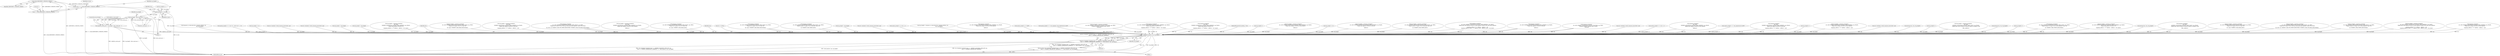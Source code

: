 digraph "0_libmodbus_5ccdf5ef79d742640355d1132fa9e2abc7fbaefc@API" {
"1000991" [label="(Call,strlen(LIBMODBUS_VERSION_STRING))"];
"1000987" [label="(Call,str_len = 3 + strlen(LIBMODBUS_VERSION_STRING))"];
"1000993" [label="(Call,rsp_length += str_len)"];
"1001000" [label="(Call,rsp_length - byte_count_pos - 1)"];
"1000996" [label="(Call,rsp[byte_count_pos] = rsp_length - byte_count_pos - 1)"];
"1001406" [label="(Call,send_msg(ctx, rsp, rsp_length))"];
"1001393" [label="(Call,(ctx->backend->backend_type == _MODBUS_BACKEND_TYPE_RTU &&\n            slave == MODBUS_BROADCAST_ADDRESS) ? 0 : send_msg(ctx, rsp, rsp_length))"];
"1001392" [label="(Return,return (ctx->backend->backend_type == _MODBUS_BACKEND_TYPE_RTU &&\n            slave == MODBUS_BROADCAST_ADDRESS) ? 0 : send_msg(ctx, rsp, rsp_length);)"];
"1000989" [label="(Call,3 + strlen(LIBMODBUS_VERSION_STRING))"];
"1001005" [label="(ControlStructure,break;)"];
"1001112" [label="(Call,memcpy(rsp, req, req_length))"];
"1000604" [label="(Call,response_exception(\n                    ctx, &sft,\n                    MODBUS_EXCEPTION_ILLEGAL_DATA_VALUE, rsp, FALSE,\n                    \"Illegal data value 0x%0X in write_bit request at address %0X\n\",\n                    data, address))"];
"1000992" [label="(Identifier,LIBMODBUS_VERSION_STRING)"];
"1000275" [label="(Call,rsp_length = response_exception(\n                ctx, &sft, MODBUS_EXCEPTION_ILLEGAL_DATA_VALUE, rsp, TRUE,\n                \"Illegal nb of values %d in %s (max %d)\n\",\n                nb, name, MODBUS_MAX_READ_BITS))"];
"1001217" [label="(Call,rsp_length = response_exception(\n                ctx, &sft, MODBUS_EXCEPTION_ILLEGAL_DATA_VALUE, rsp, TRUE,\n                \"Illegal nb of values (W%d, R%d) in write_and_read_registers (max W%d, R%d)\n\",\n                nb_write, nb, MODBUS_MAX_WR_WRITE_REGISTERS, MODBUS_MAX_WR_READ_REGISTERS))"];
"1000854" [label="(Call,rsp_length = response_exception(\n                 ctx, &sft, MODBUS_EXCEPTION_ILLEGAL_DATA_VALUE, rsp, TRUE,\n                 \"Illegal number of values %d in write_registers (max %d)\n\",\n                nb, MODBUS_MAX_WRITE_REGISTERS))"];
"1001257" [label="(Call,rsp_length = response_exception(\n                ctx, &sft, MODBUS_EXCEPTION_ILLEGAL_DATA_ADDRESS, rsp, FALSE,\n                \"Illegal data read address 0x%0X or write address 0x%0X write_and_read_registers\n\",\n                mapping_address < 0 ? address : address + nb,\n                mapping_address_write < 0 ? address_write : address_write + nb_write))"];
"1001410" [label="(MethodReturn,int)"];
"1000994" [label="(Identifier,rsp_length)"];
"1000882" [label="(Call,response_exception(\n                ctx, &sft, MODBUS_EXCEPTION_ILLEGAL_DATA_ADDRESS, rsp, FALSE,\n                \"Illegal data address 0x%0X in write_registers\n\",\n                mapping_address < 0 ? address : address + nb))"];
"1000344" [label="(Call,response_io_status(tab_bits, mapping_address, nb,\n                                            rsp, rsp_length))"];
"1000327" [label="(Call,rsp[rsp_length++] = (nb / 8) + ((nb % 8) ? 1 : 0))"];
"1000801" [label="(Call,rsp_length += 4)"];
"1000789" [label="(Call,ctx->backend->build_response_basis(&sft, rsp))"];
"1000479" [label="(Call,ctx->backend->build_response_basis(&sft, rsp))"];
"1001405" [label="(Literal,0)"];
"1001116" [label="(Call,rsp_length = req_length)"];
"1000676" [label="(Call,rsp_length = req_length)"];
"1000300" [label="(Call,rsp_length = response_exception(\n                ctx, &sft,\n                MODBUS_EXCEPTION_ILLEGAL_DATA_ADDRESS, rsp, FALSE,\n                \"Illegal data address 0x%0X in %s\n\",\n                mapping_address < 0 ? address : address + nb, name))"];
"1001409" [label="(Identifier,rsp_length)"];
"1001407" [label="(Identifier,ctx)"];
"1000991" [label="(Call,strlen(LIBMODBUS_VERSION_STRING))"];
"1000430" [label="(Call,rsp_length = response_exception(\n                ctx, &sft, MODBUS_EXCEPTION_ILLEGAL_DATA_VALUE, rsp, TRUE,\n                \"Illegal nb of values %d in %s (max %d)\n\",\n                nb, name, MODBUS_MAX_READ_REGISTERS))"];
"1000755" [label="(Call,rsp_length = response_exception(\n                ctx, &sft,\n                MODBUS_EXCEPTION_ILLEGAL_DATA_ADDRESS, rsp, FALSE,\n                \"Illegal data address 0x%0X in write_bits\n\",\n                mapping_address < 0 ? address : address + nb))"];
"1001219" [label="(Call,response_exception(\n                ctx, &sft, MODBUS_EXCEPTION_ILLEGAL_DATA_VALUE, rsp, TRUE,\n                \"Illegal nb of values (W%d, R%d) in write_and_read_registers (max W%d, R%d)\n\",\n                nb_write, nb, MODBUS_MAX_WR_WRITE_REGISTERS, MODBUS_MAX_WR_READ_REGISTERS))"];
"1000636" [label="(Call,rsp_length = response_exception(\n                ctx, &sft,\n                MODBUS_EXCEPTION_ILLEGAL_DATA_ADDRESS, rsp, FALSE,\n                \"Illegal data address 0x%0X in write_register\n\",\n                address))"];
"1000277" [label="(Call,response_exception(\n                ctx, &sft, MODBUS_EXCEPTION_ILLEGAL_DATA_VALUE, rsp, TRUE,\n                \"Illegal nb of values %d in %s (max %d)\n\",\n                nb, name, MODBUS_MAX_READ_BITS))"];
"1001408" [label="(Identifier,rsp)"];
"1001000" [label="(Call,rsp_length - byte_count_pos - 1)"];
"1000988" [label="(Identifier,str_len)"];
"1000131" [label="(Call,ctx == NULL)"];
"1000432" [label="(Call,response_exception(\n                ctx, &sft, MODBUS_EXCEPTION_ILLEGAL_DATA_VALUE, rsp, TRUE,\n                \"Illegal nb of values %d in %s (max %d)\n\",\n                nb, name, MODBUS_MAX_READ_REGISTERS))"];
"1000731" [label="(Call,response_exception(\n                ctx, &sft, MODBUS_EXCEPTION_ILLEGAL_DATA_VALUE, rsp, TRUE,\n                \"Illegal number of values %d in write_bits (max %d)\n\",\n                nb, MODBUS_MAX_WRITE_BITS))"];
"1000597" [label="(Call,rsp_length = req_length)"];
"1001289" [label="(Call,ctx->backend->build_response_basis(&sft, rsp))"];
"1000989" [label="(Call,3 + strlen(LIBMODBUS_VERSION_STRING))"];
"1000483" [label="(Call,rsp[rsp_length++] = nb << 1)"];
"1000342" [label="(Call,rsp_length = response_io_status(tab_bits, mapping_address, nb,\n                                            rsp, rsp_length))"];
"1001045" [label="(Call,response_exception(\n                ctx, &sft, MODBUS_EXCEPTION_ILLEGAL_DATA_ADDRESS, rsp, FALSE,\n                \"Illegal data address 0x%0X in write_register\n\",\n                address))"];
"1000119" [label="(Block,)"];
"1000981" [label="(Call,rsp[rsp_length++] = 0xFF)"];
"1001366" [label="(Call,rsp[rsp_length++] = mb_mapping->tab_registers[i] & 0xFF)"];
"1001380" [label="(Call,rsp_length = response_exception(\n            ctx, &sft, MODBUS_EXCEPTION_ILLEGAL_FUNCTION, rsp, TRUE,\n            \"Unknown Modbus function code: 0x%0X\n\", function))"];
"1000457" [label="(Call,response_exception(\n                ctx, &sft, MODBUS_EXCEPTION_ILLEGAL_DATA_ADDRESS, rsp, FALSE,\n                \"Illegal data address 0x%0X in %s\n\",\n                mapping_address < 0 ? address : address + nb, name))"];
"1000302" [label="(Call,response_exception(\n                ctx, &sft,\n                MODBUS_EXCEPTION_ILLEGAL_DATA_ADDRESS, rsp, FALSE,\n                \"Illegal data address 0x%0X in %s\n\",\n                mapping_address < 0 ? address : address + nb, name))"];
"1000115" [label="(MethodParameterIn,modbus_t *ctx)"];
"1001001" [label="(Identifier,rsp_length)"];
"1001296" [label="(Call,rsp_length++)"];
"1001043" [label="(Call,rsp_length = response_exception(\n                ctx, &sft, MODBUS_EXCEPTION_ILLEGAL_DATA_ADDRESS, rsp, FALSE,\n                \"Illegal data address 0x%0X in write_register\n\",\n                address))"];
"1000957" [label="(Call,rsp_length += 4)"];
"1000545" [label="(Call,rsp_length = response_exception(\n                ctx, &sft, MODBUS_EXCEPTION_ILLEGAL_DATA_ADDRESS, rsp, FALSE,\n                \"Illegal data address 0x%0X in write_bit\n\",\n                address))"];
"1000729" [label="(Call,rsp_length = response_exception(\n                ctx, &sft, MODBUS_EXCEPTION_ILLEGAL_DATA_VALUE, rsp, TRUE,\n                \"Illegal number of values %d in write_bits (max %d)\n\",\n                nb, MODBUS_MAX_WRITE_BITS))"];
"1001259" [label="(Call,response_exception(\n                ctx, &sft, MODBUS_EXCEPTION_ILLEGAL_DATA_ADDRESS, rsp, FALSE,\n                \"Illegal data read address 0x%0X or write address 0x%0X write_and_read_registers\n\",\n                mapping_address < 0 ? address : address + nb,\n                mapping_address_write < 0 ? address_write : address_write + nb_write))"];
"1000547" [label="(Call,response_exception(\n                ctx, &sft, MODBUS_EXCEPTION_ILLEGAL_DATA_ADDRESS, rsp, FALSE,\n                \"Illegal data address 0x%0X in write_bit\n\",\n                address))"];
"1001382" [label="(Call,response_exception(\n            ctx, &sft, MODBUS_EXCEPTION_ILLEGAL_FUNCTION, rsp, TRUE,\n            \"Unknown Modbus function code: 0x%0X\n\", function))"];
"1000945" [label="(Call,ctx->backend->build_response_basis(&sft, rsp))"];
"1000987" [label="(Call,str_len = 3 + strlen(LIBMODBUS_VERSION_STRING))"];
"1001293" [label="(Call,rsp[rsp_length++] = nb << 1)"];
"1001393" [label="(Call,(ctx->backend->backend_type == _MODBUS_BACKEND_TYPE_RTU &&\n            slave == MODBUS_BROADCAST_ADDRESS) ? 0 : send_msg(ctx, rsp, rsp_length))"];
"1001002" [label="(Call,byte_count_pos - 1)"];
"1000638" [label="(Call,response_exception(\n                ctx, &sft,\n                MODBUS_EXCEPTION_ILLEGAL_DATA_ADDRESS, rsp, FALSE,\n                \"Illegal data address 0x%0X in write_register\n\",\n                address))"];
"1000995" [label="(Identifier,str_len)"];
"1000513" [label="(Call,rsp[rsp_length++] = tab_registers[i] & 0xFF)"];
"1001392" [label="(Return,return (ctx->backend->backend_type == _MODBUS_BACKEND_TYPE_RTU &&\n            slave == MODBUS_BROADCAST_ADDRESS) ? 0 : send_msg(ctx, rsp, rsp_length);)"];
"1000757" [label="(Call,response_exception(\n                ctx, &sft,\n                MODBUS_EXCEPTION_ILLEGAL_DATA_ADDRESS, rsp, FALSE,\n                \"Illegal data address 0x%0X in write_bits\n\",\n                mapping_address < 0 ? address : address + nb))"];
"1000486" [label="(Call,rsp_length++)"];
"1001394" [label="(Call,ctx->backend->backend_type == _MODBUS_BACKEND_TYPE_RTU &&\n            slave == MODBUS_BROADCAST_ADDRESS)"];
"1000984" [label="(Call,rsp_length++)"];
"1000880" [label="(Call,rsp_length = response_exception(\n                ctx, &sft, MODBUS_EXCEPTION_ILLEGAL_DATA_ADDRESS, rsp, FALSE,\n                \"Illegal data address 0x%0X in write_registers\n\",\n                mapping_address < 0 ? address : address + nb))"];
"1000967" [label="(Call,ctx->backend->build_response_basis(&sft, rsp))"];
"1000672" [label="(Call,memcpy(rsp, req, req_length))"];
"1001406" [label="(Call,send_msg(ctx, rsp, rsp_length))"];
"1000990" [label="(Literal,3)"];
"1000516" [label="(Call,rsp_length++)"];
"1000602" [label="(Call,rsp_length = response_exception(\n                    ctx, &sft,\n                    MODBUS_EXCEPTION_ILLEGAL_DATA_VALUE, rsp, FALSE,\n                    \"Illegal data value 0x%0X in write_bit request at address %0X\n\",\n                    data, address))"];
"1000962" [label="(Block,)"];
"1000593" [label="(Call,memcpy(rsp, req, req_length))"];
"1000997" [label="(Call,rsp[byte_count_pos])"];
"1000993" [label="(Call,rsp_length += str_len)"];
"1000996" [label="(Call,rsp[byte_count_pos] = rsp_length - byte_count_pos - 1)"];
"1001369" [label="(Call,rsp_length++)"];
"1000998" [label="(Identifier,rsp)"];
"1000856" [label="(Call,response_exception(\n                 ctx, &sft, MODBUS_EXCEPTION_ILLEGAL_DATA_VALUE, rsp, TRUE,\n                 \"Illegal number of values %d in write_registers (max %d)\n\",\n                nb, MODBUS_MAX_WRITE_REGISTERS))"];
"1000455" [label="(Call,rsp_length = response_exception(\n                ctx, &sft, MODBUS_EXCEPTION_ILLEGAL_DATA_ADDRESS, rsp, FALSE,\n                \"Illegal data address 0x%0X in %s\n\",\n                mapping_address < 0 ? address : address + nb, name))"];
"1000991" -> "1000989"  [label="AST: "];
"1000991" -> "1000992"  [label="CFG: "];
"1000992" -> "1000991"  [label="AST: "];
"1000989" -> "1000991"  [label="CFG: "];
"1000991" -> "1001410"  [label="DDG: LIBMODBUS_VERSION_STRING"];
"1000991" -> "1000987"  [label="DDG: LIBMODBUS_VERSION_STRING"];
"1000991" -> "1000989"  [label="DDG: LIBMODBUS_VERSION_STRING"];
"1000987" -> "1000962"  [label="AST: "];
"1000987" -> "1000989"  [label="CFG: "];
"1000988" -> "1000987"  [label="AST: "];
"1000989" -> "1000987"  [label="AST: "];
"1000994" -> "1000987"  [label="CFG: "];
"1000987" -> "1001410"  [label="DDG: 3 + strlen(LIBMODBUS_VERSION_STRING)"];
"1000987" -> "1000993"  [label="DDG: str_len"];
"1000993" -> "1000962"  [label="AST: "];
"1000993" -> "1000995"  [label="CFG: "];
"1000994" -> "1000993"  [label="AST: "];
"1000995" -> "1000993"  [label="AST: "];
"1000998" -> "1000993"  [label="CFG: "];
"1000993" -> "1001410"  [label="DDG: str_len"];
"1000984" -> "1000993"  [label="DDG: rsp_length"];
"1000993" -> "1001000"  [label="DDG: rsp_length"];
"1001000" -> "1000996"  [label="AST: "];
"1001000" -> "1001002"  [label="CFG: "];
"1001001" -> "1001000"  [label="AST: "];
"1001002" -> "1001000"  [label="AST: "];
"1000996" -> "1001000"  [label="CFG: "];
"1001000" -> "1001410"  [label="DDG: rsp_length"];
"1001000" -> "1001410"  [label="DDG: byte_count_pos - 1"];
"1001000" -> "1000996"  [label="DDG: rsp_length"];
"1001000" -> "1000996"  [label="DDG: byte_count_pos - 1"];
"1001002" -> "1001000"  [label="DDG: byte_count_pos"];
"1001002" -> "1001000"  [label="DDG: 1"];
"1001000" -> "1001406"  [label="DDG: rsp_length"];
"1000996" -> "1000962"  [label="AST: "];
"1000997" -> "1000996"  [label="AST: "];
"1001005" -> "1000996"  [label="CFG: "];
"1000996" -> "1001410"  [label="DDG: rsp[byte_count_pos]"];
"1000996" -> "1001410"  [label="DDG: rsp_length - byte_count_pos - 1"];
"1000996" -> "1001406"  [label="DDG: rsp[byte_count_pos]"];
"1001406" -> "1001393"  [label="AST: "];
"1001406" -> "1001409"  [label="CFG: "];
"1001407" -> "1001406"  [label="AST: "];
"1001408" -> "1001406"  [label="AST: "];
"1001409" -> "1001406"  [label="AST: "];
"1001393" -> "1001406"  [label="CFG: "];
"1001406" -> "1001410"  [label="DDG: rsp"];
"1001406" -> "1001410"  [label="DDG: rsp_length"];
"1001406" -> "1001410"  [label="DDG: ctx"];
"1001406" -> "1001393"  [label="DDG: ctx"];
"1001406" -> "1001393"  [label="DDG: rsp"];
"1001406" -> "1001393"  [label="DDG: rsp_length"];
"1000547" -> "1001406"  [label="DDG: ctx"];
"1000547" -> "1001406"  [label="DDG: rsp"];
"1000856" -> "1001406"  [label="DDG: ctx"];
"1000856" -> "1001406"  [label="DDG: rsp"];
"1000638" -> "1001406"  [label="DDG: ctx"];
"1000638" -> "1001406"  [label="DDG: rsp"];
"1000131" -> "1001406"  [label="DDG: ctx"];
"1001219" -> "1001406"  [label="DDG: ctx"];
"1001219" -> "1001406"  [label="DDG: rsp"];
"1000277" -> "1001406"  [label="DDG: ctx"];
"1000277" -> "1001406"  [label="DDG: rsp"];
"1000457" -> "1001406"  [label="DDG: ctx"];
"1000457" -> "1001406"  [label="DDG: rsp"];
"1001259" -> "1001406"  [label="DDG: ctx"];
"1001259" -> "1001406"  [label="DDG: rsp"];
"1000757" -> "1001406"  [label="DDG: ctx"];
"1000757" -> "1001406"  [label="DDG: rsp"];
"1000882" -> "1001406"  [label="DDG: ctx"];
"1000882" -> "1001406"  [label="DDG: rsp"];
"1000302" -> "1001406"  [label="DDG: ctx"];
"1000302" -> "1001406"  [label="DDG: rsp"];
"1001382" -> "1001406"  [label="DDG: ctx"];
"1001382" -> "1001406"  [label="DDG: rsp"];
"1000432" -> "1001406"  [label="DDG: ctx"];
"1000432" -> "1001406"  [label="DDG: rsp"];
"1000604" -> "1001406"  [label="DDG: ctx"];
"1000604" -> "1001406"  [label="DDG: rsp"];
"1000731" -> "1001406"  [label="DDG: ctx"];
"1000731" -> "1001406"  [label="DDG: rsp"];
"1001045" -> "1001406"  [label="DDG: ctx"];
"1001045" -> "1001406"  [label="DDG: rsp"];
"1000115" -> "1001406"  [label="DDG: ctx"];
"1001112" -> "1001406"  [label="DDG: rsp"];
"1000513" -> "1001406"  [label="DDG: rsp[rsp_length++]"];
"1000981" -> "1001406"  [label="DDG: rsp[rsp_length++]"];
"1000327" -> "1001406"  [label="DDG: rsp[rsp_length++]"];
"1001366" -> "1001406"  [label="DDG: rsp[rsp_length++]"];
"1000344" -> "1001406"  [label="DDG: rsp"];
"1000593" -> "1001406"  [label="DDG: rsp"];
"1001293" -> "1001406"  [label="DDG: rsp[rsp_length++]"];
"1001289" -> "1001406"  [label="DDG: rsp"];
"1000967" -> "1001406"  [label="DDG: rsp"];
"1000672" -> "1001406"  [label="DDG: rsp"];
"1000483" -> "1001406"  [label="DDG: rsp[rsp_length++]"];
"1000479" -> "1001406"  [label="DDG: rsp"];
"1000789" -> "1001406"  [label="DDG: rsp"];
"1000945" -> "1001406"  [label="DDG: rsp"];
"1000801" -> "1001406"  [label="DDG: rsp_length"];
"1000300" -> "1001406"  [label="DDG: rsp_length"];
"1000275" -> "1001406"  [label="DDG: rsp_length"];
"1001369" -> "1001406"  [label="DDG: rsp_length"];
"1000516" -> "1001406"  [label="DDG: rsp_length"];
"1000486" -> "1001406"  [label="DDG: rsp_length"];
"1000455" -> "1001406"  [label="DDG: rsp_length"];
"1001116" -> "1001406"  [label="DDG: rsp_length"];
"1000729" -> "1001406"  [label="DDG: rsp_length"];
"1000880" -> "1001406"  [label="DDG: rsp_length"];
"1001257" -> "1001406"  [label="DDG: rsp_length"];
"1000676" -> "1001406"  [label="DDG: rsp_length"];
"1000597" -> "1001406"  [label="DDG: rsp_length"];
"1001043" -> "1001406"  [label="DDG: rsp_length"];
"1000342" -> "1001406"  [label="DDG: rsp_length"];
"1001217" -> "1001406"  [label="DDG: rsp_length"];
"1000636" -> "1001406"  [label="DDG: rsp_length"];
"1000545" -> "1001406"  [label="DDG: rsp_length"];
"1000957" -> "1001406"  [label="DDG: rsp_length"];
"1000430" -> "1001406"  [label="DDG: rsp_length"];
"1000854" -> "1001406"  [label="DDG: rsp_length"];
"1000602" -> "1001406"  [label="DDG: rsp_length"];
"1001380" -> "1001406"  [label="DDG: rsp_length"];
"1001296" -> "1001406"  [label="DDG: rsp_length"];
"1000755" -> "1001406"  [label="DDG: rsp_length"];
"1001393" -> "1001392"  [label="AST: "];
"1001393" -> "1001405"  [label="CFG: "];
"1001394" -> "1001393"  [label="AST: "];
"1001405" -> "1001393"  [label="AST: "];
"1001392" -> "1001393"  [label="CFG: "];
"1001393" -> "1001410"  [label="DDG: (ctx->backend->backend_type == _MODBUS_BACKEND_TYPE_RTU &&\n            slave == MODBUS_BROADCAST_ADDRESS) ? 0 : send_msg(ctx, rsp, rsp_length)"];
"1001393" -> "1001410"  [label="DDG: send_msg(ctx, rsp, rsp_length)"];
"1001393" -> "1001410"  [label="DDG: ctx->backend->backend_type == _MODBUS_BACKEND_TYPE_RTU &&\n            slave == MODBUS_BROADCAST_ADDRESS"];
"1001393" -> "1001392"  [label="DDG: (ctx->backend->backend_type == _MODBUS_BACKEND_TYPE_RTU &&\n            slave == MODBUS_BROADCAST_ADDRESS) ? 0 : send_msg(ctx, rsp, rsp_length)"];
"1001392" -> "1000119"  [label="AST: "];
"1001410" -> "1001392"  [label="CFG: "];
"1001392" -> "1001410"  [label="DDG: <RET>"];
"1000990" -> "1000989"  [label="AST: "];
"1000989" -> "1001410"  [label="DDG: strlen(LIBMODBUS_VERSION_STRING)"];
}
